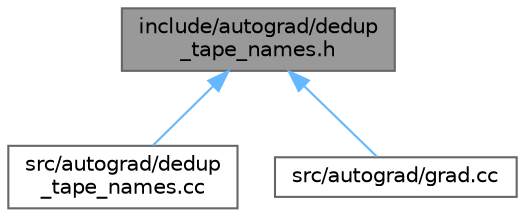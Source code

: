 digraph "include/autograd/dedup_tape_names.h"
{
 // LATEX_PDF_SIZE
  bgcolor="transparent";
  edge [fontname=Helvetica,fontsize=10,labelfontname=Helvetica,labelfontsize=10];
  node [fontname=Helvetica,fontsize=10,shape=box,height=0.2,width=0.4];
  Node1 [label="include/autograd/dedup\l_tape_names.h",height=0.2,width=0.4,color="gray40", fillcolor="grey60", style="filled", fontcolor="black",tooltip=" "];
  Node1 -> Node2 [dir="back",color="steelblue1",style="solid"];
  Node2 [label="src/autograd/dedup\l_tape_names.cc",height=0.2,width=0.4,color="grey40", fillcolor="white", style="filled",URL="$dedup__tape__names_8cc.html",tooltip=" "];
  Node1 -> Node3 [dir="back",color="steelblue1",style="solid"];
  Node3 [label="src/autograd/grad.cc",height=0.2,width=0.4,color="grey40", fillcolor="white", style="filled",URL="$grad_8cc.html",tooltip=" "];
}
